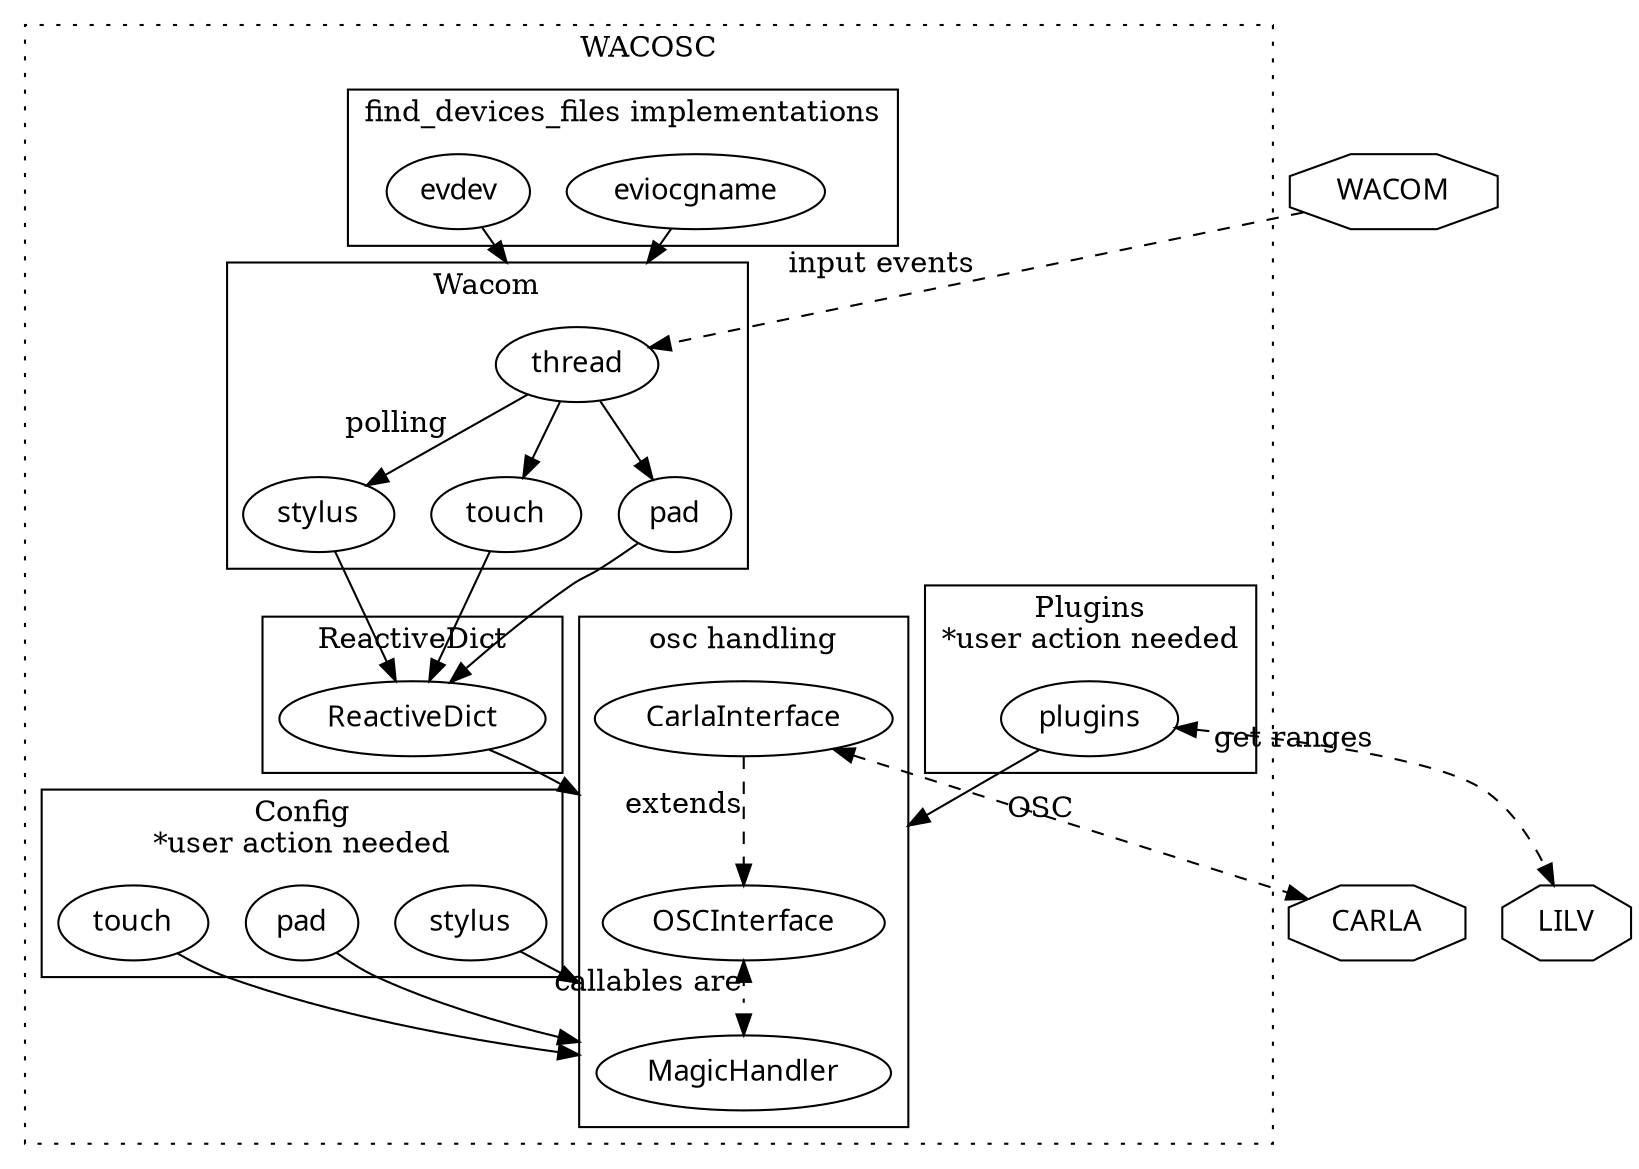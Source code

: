 digraph {
	compound=true;
	node [ fontname="Handlee" ];
	subgraph cluster_wacosc {
		label="WACOSC";
		style="dotted";
		subgraph cluster_dev_map {
			label="find_devices_files implementations";
			style="solid";
			eviocgname
			evdev
		}
		subgraph cluster_osc {
			label="osc handling";
			style="solid";
			OSCInterface
			CarlaInterface
			MagicHandler
		}
		CarlaInterface -> OSCInterface [style=dashed, xlabel=extends]
		OSCInterface -> MagicHandler [style=dotted, xlabel="callables are", dir=both]
		subgraph cluster_wacom {
			label="Wacom";
			style="solid";
			stylus
			touch
			pad
			thread
		}
		eviocgname -> thread [lhead=cluster_wacom]
		evdev -> thread [lhead=cluster_wacom]
  
		subgraph cluster_reactivedict {
			label="ReactiveDict";
			style="solid";
			ReactiveDict
		}

		subgraph cluster_plugins {
			label="Plugins\n*user action needed";
			style="solid";
			plugins
		}
  
		thread -> stylus [xlabel="polling"]
		thread -> pad
		thread -> touch
  
		stylus -> ReactiveDict
		pad -> ReactiveDict
		touch -> ReactiveDict
  
		ReactiveDict -> OSCInterface [lhead=cluster_osc]
		plugins -> OSCInterface [lhead=cluster_osc]

		subgraph cluster_config {
			label="Config\n*user action needed";
			style="solid";
			cfg_stylus [label="stylus"]
			cfg_pad [label="pad"]
			cfg_touch [label="touch"]
		}

		cfg_stylus -> MagicHandler [lhead=cluster_osc]
		cfg_pad -> MagicHandler [lhead=cluster_osc]
		cfg_touch -> MagicHandler [lhead=cluster_osc]
	}

	node [shape="octagon"];
	CarlaInterface -> CARLA [style="dashed" xlabel="OSC" dir=both]
	WACOM -> thread [style="dashed" xlabel="input events"]
	plugins -> LILV [style="dashed" xlabel="get ranges" dir=both]
}
